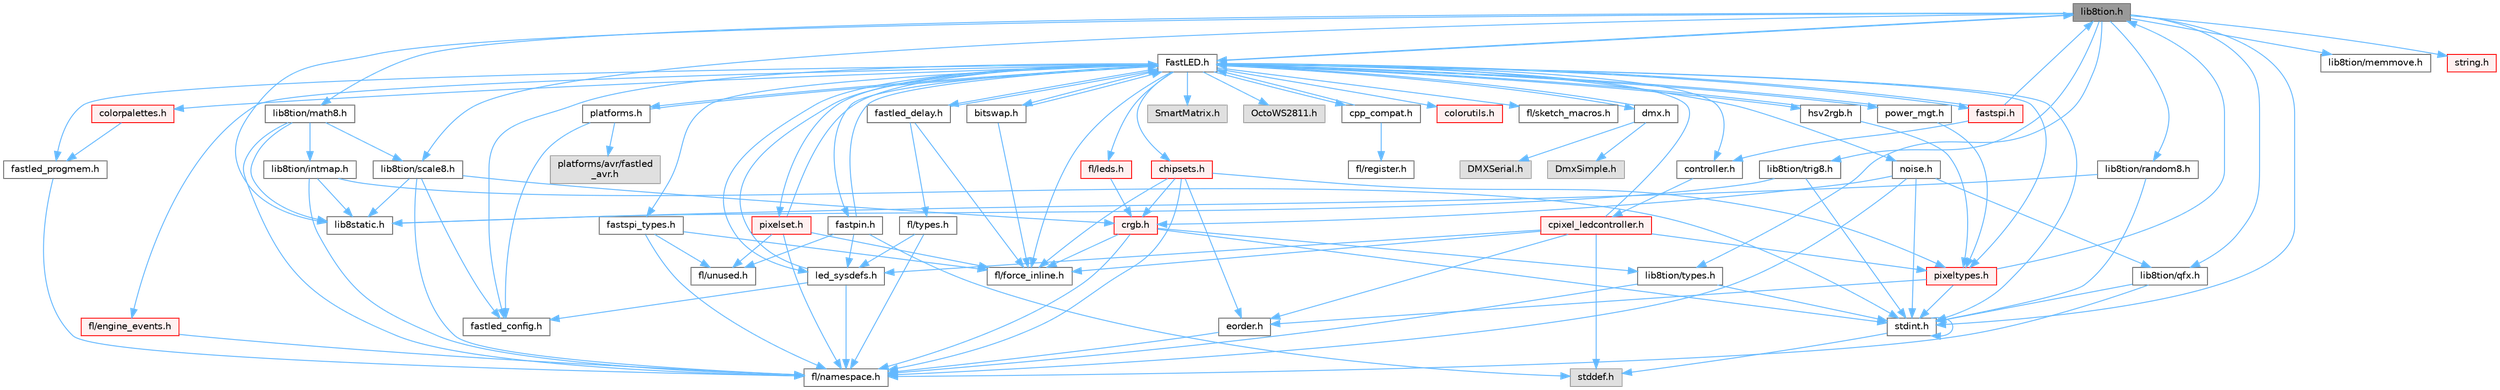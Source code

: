 digraph "lib8tion.h"
{
 // INTERACTIVE_SVG=YES
 // LATEX_PDF_SIZE
  bgcolor="transparent";
  edge [fontname=Helvetica,fontsize=10,labelfontname=Helvetica,labelfontsize=10];
  node [fontname=Helvetica,fontsize=10,shape=box,height=0.2,width=0.4];
  Node1 [id="Node000001",label="lib8tion.h",height=0.2,width=0.4,color="gray40", fillcolor="grey60", style="filled", fontcolor="black",tooltip="Fast, efficient 8-bit math functions specifically designed for high-performance LED programming."];
  Node1 -> Node2 [id="edge1_Node000001_Node000002",color="steelblue1",style="solid",tooltip=" "];
  Node2 [id="Node000002",label="FastLED.h",height=0.2,width=0.4,color="grey40", fillcolor="white", style="filled",URL="$db/d97/_fast_l_e_d_8h.html",tooltip="central include file for FastLED, defines the CFastLED class/object"];
  Node2 -> Node3 [id="edge2_Node000002_Node000003",color="steelblue1",style="solid",tooltip=" "];
  Node3 [id="Node000003",label="stdint.h",height=0.2,width=0.4,color="grey40", fillcolor="white", style="filled",URL="$df/dd8/stdint_8h.html",tooltip=" "];
  Node3 -> Node4 [id="edge3_Node000003_Node000004",color="steelblue1",style="solid",tooltip=" "];
  Node4 [id="Node000004",label="stddef.h",height=0.2,width=0.4,color="grey60", fillcolor="#E0E0E0", style="filled",tooltip=" "];
  Node3 -> Node3 [id="edge4_Node000003_Node000003",color="steelblue1",style="solid",tooltip=" "];
  Node2 -> Node5 [id="edge5_Node000002_Node000005",color="steelblue1",style="solid",tooltip=" "];
  Node5 [id="Node000005",label="SmartMatrix.h",height=0.2,width=0.4,color="grey60", fillcolor="#E0E0E0", style="filled",tooltip=" "];
  Node2 -> Node6 [id="edge6_Node000002_Node000006",color="steelblue1",style="solid",tooltip=" "];
  Node6 [id="Node000006",label="OctoWS2811.h",height=0.2,width=0.4,color="grey60", fillcolor="#E0E0E0", style="filled",tooltip=" "];
  Node2 -> Node7 [id="edge7_Node000002_Node000007",color="steelblue1",style="solid",tooltip=" "];
  Node7 [id="Node000007",label="fl/force_inline.h",height=0.2,width=0.4,color="grey40", fillcolor="white", style="filled",URL="$d4/d64/force__inline_8h.html",tooltip=" "];
  Node2 -> Node8 [id="edge8_Node000002_Node000008",color="steelblue1",style="solid",tooltip=" "];
  Node8 [id="Node000008",label="cpp_compat.h",height=0.2,width=0.4,color="grey40", fillcolor="white", style="filled",URL="$d9/d13/cpp__compat_8h.html",tooltip="Compatibility functions based on C++ version."];
  Node8 -> Node2 [id="edge9_Node000008_Node000002",color="steelblue1",style="solid",tooltip=" "];
  Node8 -> Node9 [id="edge10_Node000008_Node000009",color="steelblue1",style="solid",tooltip=" "];
  Node9 [id="Node000009",label="fl/register.h",height=0.2,width=0.4,color="grey40", fillcolor="white", style="filled",URL="$df/d80/register_8h.html",tooltip=" "];
  Node2 -> Node10 [id="edge11_Node000002_Node000010",color="steelblue1",style="solid",tooltip=" "];
  Node10 [id="Node000010",label="fastled_config.h",height=0.2,width=0.4,color="grey40", fillcolor="white", style="filled",URL="$d5/d11/fastled__config_8h.html",tooltip="Contains definitions that can be used to configure FastLED at compile time."];
  Node2 -> Node11 [id="edge12_Node000002_Node000011",color="steelblue1",style="solid",tooltip=" "];
  Node11 [id="Node000011",label="led_sysdefs.h",height=0.2,width=0.4,color="grey40", fillcolor="white", style="filled",URL="$d9/d3e/led__sysdefs_8h.html",tooltip="Determines which platform system definitions to include."];
  Node11 -> Node2 [id="edge13_Node000011_Node000002",color="steelblue1",style="solid",tooltip=" "];
  Node11 -> Node10 [id="edge14_Node000011_Node000010",color="steelblue1",style="solid",tooltip=" "];
  Node11 -> Node12 [id="edge15_Node000011_Node000012",color="steelblue1",style="solid",tooltip=" "];
  Node12 [id="Node000012",label="fl/namespace.h",height=0.2,width=0.4,color="grey40", fillcolor="white", style="filled",URL="$df/d2a/namespace_8h.html",tooltip="Implements the FastLED namespace macros."];
  Node2 -> Node13 [id="edge16_Node000002_Node000013",color="steelblue1",style="solid",tooltip=" "];
  Node13 [id="Node000013",label="fastled_delay.h",height=0.2,width=0.4,color="grey40", fillcolor="white", style="filled",URL="$d0/da8/fastled__delay_8h.html",tooltip="Utility functions and classes for managing delay cycles."];
  Node13 -> Node2 [id="edge17_Node000013_Node000002",color="steelblue1",style="solid",tooltip=" "];
  Node13 -> Node14 [id="edge18_Node000013_Node000014",color="steelblue1",style="solid",tooltip=" "];
  Node14 [id="Node000014",label="fl/types.h",height=0.2,width=0.4,color="grey40", fillcolor="white", style="filled",URL="$d7/da1/fl_2types_8h.html",tooltip=" "];
  Node14 -> Node12 [id="edge19_Node000014_Node000012",color="steelblue1",style="solid",tooltip=" "];
  Node14 -> Node11 [id="edge20_Node000014_Node000011",color="steelblue1",style="solid",tooltip=" "];
  Node13 -> Node7 [id="edge21_Node000013_Node000007",color="steelblue1",style="solid",tooltip=" "];
  Node2 -> Node15 [id="edge22_Node000002_Node000015",color="steelblue1",style="solid",tooltip=" "];
  Node15 [id="Node000015",label="bitswap.h",height=0.2,width=0.4,color="grey40", fillcolor="white", style="filled",URL="$de/ded/bitswap_8h.html",tooltip="Functions for doing a rotation of bits/bytes used by parallel output."];
  Node15 -> Node2 [id="edge23_Node000015_Node000002",color="steelblue1",style="solid",tooltip=" "];
  Node15 -> Node7 [id="edge24_Node000015_Node000007",color="steelblue1",style="solid",tooltip=" "];
  Node2 -> Node16 [id="edge25_Node000002_Node000016",color="steelblue1",style="solid",tooltip=" "];
  Node16 [id="Node000016",label="controller.h",height=0.2,width=0.4,color="grey40", fillcolor="white", style="filled",URL="$d2/dd9/controller_8h.html",tooltip="deprecated: base definitions used by led controllers for writing out led data"];
  Node16 -> Node17 [id="edge26_Node000016_Node000017",color="steelblue1",style="solid",tooltip=" "];
  Node17 [id="Node000017",label="cpixel_ledcontroller.h",height=0.2,width=0.4,color="red", fillcolor="#FFF0F0", style="filled",URL="$d9/d57/cpixel__ledcontroller_8h.html",tooltip="defines the templated version of the CLEDController class"];
  Node17 -> Node4 [id="edge27_Node000017_Node000004",color="steelblue1",style="solid",tooltip=" "];
  Node17 -> Node2 [id="edge28_Node000017_Node000002",color="steelblue1",style="solid",tooltip=" "];
  Node17 -> Node11 [id="edge29_Node000017_Node000011",color="steelblue1",style="solid",tooltip=" "];
  Node17 -> Node18 [id="edge30_Node000017_Node000018",color="steelblue1",style="solid",tooltip=" "];
  Node18 [id="Node000018",label="pixeltypes.h",height=0.2,width=0.4,color="red", fillcolor="#FFF0F0", style="filled",URL="$d2/dba/pixeltypes_8h.html",tooltip="Includes defintions for RGB and HSV pixels."];
  Node18 -> Node3 [id="edge31_Node000018_Node000003",color="steelblue1",style="solid",tooltip=" "];
  Node18 -> Node1 [id="edge32_Node000018_Node000001",color="steelblue1",style="solid",tooltip=" "];
  Node18 -> Node20 [id="edge33_Node000018_Node000020",color="steelblue1",style="solid",tooltip=" "];
  Node20 [id="Node000020",label="eorder.h",height=0.2,width=0.4,color="grey40", fillcolor="white", style="filled",URL="$db/d07/eorder_8h.html",tooltip="Defines color channel ordering enumerations."];
  Node20 -> Node12 [id="edge34_Node000020_Node000012",color="steelblue1",style="solid",tooltip=" "];
  Node17 -> Node20 [id="edge35_Node000017_Node000020",color="steelblue1",style="solid",tooltip=" "];
  Node17 -> Node7 [id="edge36_Node000017_Node000007",color="steelblue1",style="solid",tooltip=" "];
  Node2 -> Node64 [id="edge37_Node000002_Node000064",color="steelblue1",style="solid",tooltip=" "];
  Node64 [id="Node000064",label="fastpin.h",height=0.2,width=0.4,color="grey40", fillcolor="white", style="filled",URL="$db/d65/fastpin_8h.html",tooltip="Class base definitions for defining fast pin access."];
  Node64 -> Node2 [id="edge38_Node000064_Node000002",color="steelblue1",style="solid",tooltip=" "];
  Node64 -> Node11 [id="edge39_Node000064_Node000011",color="steelblue1",style="solid",tooltip=" "];
  Node64 -> Node4 [id="edge40_Node000064_Node000004",color="steelblue1",style="solid",tooltip=" "];
  Node64 -> Node39 [id="edge41_Node000064_Node000039",color="steelblue1",style="solid",tooltip=" "];
  Node39 [id="Node000039",label="fl/unused.h",height=0.2,width=0.4,color="grey40", fillcolor="white", style="filled",URL="$d8/d4b/unused_8h.html",tooltip=" "];
  Node2 -> Node65 [id="edge42_Node000002_Node000065",color="steelblue1",style="solid",tooltip=" "];
  Node65 [id="Node000065",label="fastspi_types.h",height=0.2,width=0.4,color="grey40", fillcolor="white", style="filled",URL="$d2/ddb/fastspi__types_8h.html",tooltip="Data types and constants used by SPI interfaces."];
  Node65 -> Node7 [id="edge43_Node000065_Node000007",color="steelblue1",style="solid",tooltip=" "];
  Node65 -> Node12 [id="edge44_Node000065_Node000012",color="steelblue1",style="solid",tooltip=" "];
  Node65 -> Node39 [id="edge45_Node000065_Node000039",color="steelblue1",style="solid",tooltip=" "];
  Node2 -> Node66 [id="edge46_Node000002_Node000066",color="steelblue1",style="solid",tooltip=" "];
  Node66 [id="Node000066",label="dmx.h",height=0.2,width=0.4,color="grey40", fillcolor="white", style="filled",URL="$d3/de1/dmx_8h.html",tooltip="Defines the DMX512-based LED controllers."];
  Node66 -> Node2 [id="edge47_Node000066_Node000002",color="steelblue1",style="solid",tooltip=" "];
  Node66 -> Node67 [id="edge48_Node000066_Node000067",color="steelblue1",style="solid",tooltip=" "];
  Node67 [id="Node000067",label="DmxSimple.h",height=0.2,width=0.4,color="grey60", fillcolor="#E0E0E0", style="filled",tooltip=" "];
  Node66 -> Node68 [id="edge49_Node000066_Node000068",color="steelblue1",style="solid",tooltip=" "];
  Node68 [id="Node000068",label="DMXSerial.h",height=0.2,width=0.4,color="grey60", fillcolor="#E0E0E0", style="filled",tooltip=" "];
  Node2 -> Node69 [id="edge50_Node000002_Node000069",color="steelblue1",style="solid",tooltip=" "];
  Node69 [id="Node000069",label="platforms.h",height=0.2,width=0.4,color="grey40", fillcolor="white", style="filled",URL="$da/dc9/platforms_8h.html",tooltip="Determines which platforms headers to include."];
  Node69 -> Node2 [id="edge51_Node000069_Node000002",color="steelblue1",style="solid",tooltip=" "];
  Node69 -> Node10 [id="edge52_Node000069_Node000010",color="steelblue1",style="solid",tooltip=" "];
  Node69 -> Node70 [id="edge53_Node000069_Node000070",color="steelblue1",style="solid",tooltip=" "];
  Node70 [id="Node000070",label="platforms/avr/fastled\l_avr.h",height=0.2,width=0.4,color="grey60", fillcolor="#E0E0E0", style="filled",tooltip=" "];
  Node2 -> Node71 [id="edge54_Node000002_Node000071",color="steelblue1",style="solid",tooltip=" "];
  Node71 [id="Node000071",label="fastled_progmem.h",height=0.2,width=0.4,color="grey40", fillcolor="white", style="filled",URL="$df/dab/fastled__progmem_8h.html",tooltip="Wrapper definitions to allow seamless use of PROGMEM in environments that have it."];
  Node71 -> Node12 [id="edge55_Node000071_Node000012",color="steelblue1",style="solid",tooltip=" "];
  Node2 -> Node1 [id="edge56_Node000002_Node000001",color="steelblue1",style="solid",tooltip=" "];
  Node2 -> Node18 [id="edge57_Node000002_Node000018",color="steelblue1",style="solid",tooltip=" "];
  Node2 -> Node72 [id="edge58_Node000002_Node000072",color="steelblue1",style="solid",tooltip=" "];
  Node72 [id="Node000072",label="hsv2rgb.h",height=0.2,width=0.4,color="grey40", fillcolor="white", style="filled",URL="$de/d9a/hsv2rgb_8h.html",tooltip="Functions to convert from the HSV colorspace to the RGB colorspace."];
  Node72 -> Node2 [id="edge59_Node000072_Node000002",color="steelblue1",style="solid",tooltip=" "];
  Node72 -> Node18 [id="edge60_Node000072_Node000018",color="steelblue1",style="solid",tooltip=" "];
  Node2 -> Node73 [id="edge61_Node000002_Node000073",color="steelblue1",style="solid",tooltip=" "];
  Node73 [id="Node000073",label="colorutils.h",height=0.2,width=0.4,color="red", fillcolor="#FFF0F0", style="filled",URL="$d1/dfb/colorutils_8h.html",tooltip=" "];
  Node2 -> Node79 [id="edge62_Node000002_Node000079",color="steelblue1",style="solid",tooltip=" "];
  Node79 [id="Node000079",label="pixelset.h",height=0.2,width=0.4,color="red", fillcolor="#FFF0F0", style="filled",URL="$d4/d46/pixelset_8h.html",tooltip="Declares classes for managing logical groups of LEDs."];
  Node79 -> Node7 [id="edge63_Node000079_Node000007",color="steelblue1",style="solid",tooltip=" "];
  Node79 -> Node12 [id="edge64_Node000079_Node000012",color="steelblue1",style="solid",tooltip=" "];
  Node79 -> Node39 [id="edge65_Node000079_Node000039",color="steelblue1",style="solid",tooltip=" "];
  Node79 -> Node2 [id="edge66_Node000079_Node000002",color="steelblue1",style="solid",tooltip=" "];
  Node2 -> Node80 [id="edge67_Node000002_Node000080",color="steelblue1",style="solid",tooltip=" "];
  Node80 [id="Node000080",label="colorpalettes.h",height=0.2,width=0.4,color="red", fillcolor="#FFF0F0", style="filled",URL="$dc/dcc/colorpalettes_8h.html",tooltip="Declarations for the predefined color palettes supplied by FastLED."];
  Node80 -> Node71 [id="edge68_Node000080_Node000071",color="steelblue1",style="solid",tooltip=" "];
  Node2 -> Node81 [id="edge69_Node000002_Node000081",color="steelblue1",style="solid",tooltip=" "];
  Node81 [id="Node000081",label="noise.h",height=0.2,width=0.4,color="grey40", fillcolor="white", style="filled",URL="$d1/d31/noise_8h.html",tooltip="Functions to generate and fill arrays with noise."];
  Node81 -> Node3 [id="edge70_Node000081_Node000003",color="steelblue1",style="solid",tooltip=" "];
  Node81 -> Node23 [id="edge71_Node000081_Node000023",color="steelblue1",style="solid",tooltip=" "];
  Node23 [id="Node000023",label="crgb.h",height=0.2,width=0.4,color="red", fillcolor="#FFF0F0", style="filled",URL="$db/dd1/crgb_8h.html",tooltip="Defines the red, green, and blue (RGB) pixel struct."];
  Node23 -> Node3 [id="edge72_Node000023_Node000003",color="steelblue1",style="solid",tooltip=" "];
  Node23 -> Node12 [id="edge73_Node000023_Node000012",color="steelblue1",style="solid",tooltip=" "];
  Node23 -> Node24 [id="edge74_Node000023_Node000024",color="steelblue1",style="solid",tooltip=" "];
  Node24 [id="Node000024",label="lib8tion/types.h",height=0.2,width=0.4,color="grey40", fillcolor="white", style="filled",URL="$d9/ddf/lib8tion_2types_8h.html",tooltip="Defines fractional types used for lib8tion functions."];
  Node24 -> Node3 [id="edge75_Node000024_Node000003",color="steelblue1",style="solid",tooltip=" "];
  Node24 -> Node12 [id="edge76_Node000024_Node000012",color="steelblue1",style="solid",tooltip=" "];
  Node23 -> Node7 [id="edge77_Node000023_Node000007",color="steelblue1",style="solid",tooltip=" "];
  Node81 -> Node12 [id="edge78_Node000081_Node000012",color="steelblue1",style="solid",tooltip=" "];
  Node81 -> Node82 [id="edge79_Node000081_Node000082",color="steelblue1",style="solid",tooltip=" "];
  Node82 [id="Node000082",label="lib8tion/qfx.h",height=0.2,width=0.4,color="grey40", fillcolor="white", style="filled",URL="$d2/d19/qfx_8h.html",tooltip=" "];
  Node82 -> Node3 [id="edge80_Node000082_Node000003",color="steelblue1",style="solid",tooltip=" "];
  Node82 -> Node12 [id="edge81_Node000082_Node000012",color="steelblue1",style="solid",tooltip=" "];
  Node2 -> Node83 [id="edge82_Node000002_Node000083",color="steelblue1",style="solid",tooltip=" "];
  Node83 [id="Node000083",label="power_mgt.h",height=0.2,width=0.4,color="grey40", fillcolor="white", style="filled",URL="$dc/d5b/power__mgt_8h.html",tooltip="Functions to limit the power used by FastLED."];
  Node83 -> Node2 [id="edge83_Node000083_Node000002",color="steelblue1",style="solid",tooltip=" "];
  Node83 -> Node18 [id="edge84_Node000083_Node000018",color="steelblue1",style="solid",tooltip=" "];
  Node2 -> Node84 [id="edge85_Node000002_Node000084",color="steelblue1",style="solid",tooltip=" "];
  Node84 [id="Node000084",label="fastspi.h",height=0.2,width=0.4,color="red", fillcolor="#FFF0F0", style="filled",URL="$d6/ddc/fastspi_8h.html",tooltip="Serial peripheral interface (SPI) definitions per platform."];
  Node84 -> Node2 [id="edge86_Node000084_Node000002",color="steelblue1",style="solid",tooltip=" "];
  Node84 -> Node16 [id="edge87_Node000084_Node000016",color="steelblue1",style="solid",tooltip=" "];
  Node84 -> Node1 [id="edge88_Node000084_Node000001",color="steelblue1",style="solid",tooltip=" "];
  Node2 -> Node86 [id="edge89_Node000002_Node000086",color="steelblue1",style="solid",tooltip=" "];
  Node86 [id="Node000086",label="chipsets.h",height=0.2,width=0.4,color="red", fillcolor="#FFF0F0", style="filled",URL="$db/d66/chipsets_8h.html",tooltip="Contains the bulk of the definitions for the various LED chipsets supported."];
  Node86 -> Node18 [id="edge90_Node000086_Node000018",color="steelblue1",style="solid",tooltip=" "];
  Node86 -> Node7 [id="edge91_Node000086_Node000007",color="steelblue1",style="solid",tooltip=" "];
  Node86 -> Node23 [id="edge92_Node000086_Node000023",color="steelblue1",style="solid",tooltip=" "];
  Node86 -> Node20 [id="edge93_Node000086_Node000020",color="steelblue1",style="solid",tooltip=" "];
  Node86 -> Node12 [id="edge94_Node000086_Node000012",color="steelblue1",style="solid",tooltip=" "];
  Node2 -> Node53 [id="edge95_Node000002_Node000053",color="steelblue1",style="solid",tooltip=" "];
  Node53 [id="Node000053",label="fl/engine_events.h",height=0.2,width=0.4,color="red", fillcolor="#FFF0F0", style="filled",URL="$db/dc0/engine__events_8h.html",tooltip=" "];
  Node53 -> Node12 [id="edge96_Node000053_Node000012",color="steelblue1",style="solid",tooltip=" "];
  Node2 -> Node87 [id="edge97_Node000002_Node000087",color="steelblue1",style="solid",tooltip=" "];
  Node87 [id="Node000087",label="fl/leds.h",height=0.2,width=0.4,color="red", fillcolor="#FFF0F0", style="filled",URL="$da/d78/leds_8h.html",tooltip=" "];
  Node87 -> Node23 [id="edge98_Node000087_Node000023",color="steelblue1",style="solid",tooltip=" "];
  Node2 -> Node88 [id="edge99_Node000002_Node000088",color="steelblue1",style="solid",tooltip=" "];
  Node88 [id="Node000088",label="fl/sketch_macros.h",height=0.2,width=0.4,color="grey40", fillcolor="white", style="filled",URL="$d1/dbc/sketch__macros_8h.html",tooltip=" "];
  Node1 -> Node24 [id="edge100_Node000001_Node000024",color="steelblue1",style="solid",tooltip=" "];
  Node1 -> Node3 [id="edge101_Node000001_Node000003",color="steelblue1",style="solid",tooltip=" "];
  Node1 -> Node46 [id="edge102_Node000001_Node000046",color="steelblue1",style="solid",tooltip=" "];
  Node46 [id="Node000046",label="lib8static.h",height=0.2,width=0.4,color="grey40", fillcolor="white", style="filled",URL="$d4/d7a/lib8static_8h.html",tooltip="Defines static inlining macros for lib8tion functions."];
  Node1 -> Node82 [id="edge103_Node000001_Node000082",color="steelblue1",style="solid",tooltip=" "];
  Node1 -> Node78 [id="edge104_Node000001_Node000078",color="steelblue1",style="solid",tooltip=" "];
  Node78 [id="Node000078",label="lib8tion/memmove.h",height=0.2,width=0.4,color="grey40", fillcolor="white", style="filled",URL="$d9/d72/memmove_8h.html",tooltip=" "];
  Node1 -> Node28 [id="edge105_Node000001_Node000028",color="steelblue1",style="solid",tooltip=" "];
  Node28 [id="Node000028",label="string.h",height=0.2,width=0.4,color="red", fillcolor="#FFF0F0", style="filled",URL="$da/d66/string_8h.html",tooltip=" "];
  Node1 -> Node89 [id="edge106_Node000001_Node000089",color="steelblue1",style="solid",tooltip=" "];
  Node89 [id="Node000089",label="lib8tion/math8.h",height=0.2,width=0.4,color="grey40", fillcolor="white", style="filled",URL="$d5/dd1/math8_8h.html",tooltip="Fast, efficient 8-bit math functions specifically designed for high-performance LED programming."];
  Node89 -> Node49 [id="edge107_Node000089_Node000049",color="steelblue1",style="solid",tooltip=" "];
  Node49 [id="Node000049",label="lib8tion/scale8.h",height=0.2,width=0.4,color="grey40", fillcolor="white", style="filled",URL="$db/d91/scale8_8h.html",tooltip="Fast, efficient 8-bit scaling functions specifically designed for high-performance LED programming."];
  Node49 -> Node46 [id="edge108_Node000049_Node000046",color="steelblue1",style="solid",tooltip=" "];
  Node49 -> Node23 [id="edge109_Node000049_Node000023",color="steelblue1",style="solid",tooltip=" "];
  Node49 -> Node12 [id="edge110_Node000049_Node000012",color="steelblue1",style="solid",tooltip=" "];
  Node49 -> Node10 [id="edge111_Node000049_Node000010",color="steelblue1",style="solid",tooltip=" "];
  Node89 -> Node46 [id="edge112_Node000089_Node000046",color="steelblue1",style="solid",tooltip=" "];
  Node89 -> Node45 [id="edge113_Node000089_Node000045",color="steelblue1",style="solid",tooltip=" "];
  Node45 [id="Node000045",label="lib8tion/intmap.h",height=0.2,width=0.4,color="grey40", fillcolor="white", style="filled",URL="$d8/d54/intmap_8h.html",tooltip="Defines integer mapping functions."];
  Node45 -> Node12 [id="edge114_Node000045_Node000012",color="steelblue1",style="solid",tooltip=" "];
  Node45 -> Node46 [id="edge115_Node000045_Node000046",color="steelblue1",style="solid",tooltip=" "];
  Node45 -> Node3 [id="edge116_Node000045_Node000003",color="steelblue1",style="solid",tooltip=" "];
  Node89 -> Node12 [id="edge117_Node000089_Node000012",color="steelblue1",style="solid",tooltip=" "];
  Node1 -> Node49 [id="edge118_Node000001_Node000049",color="steelblue1",style="solid",tooltip=" "];
  Node1 -> Node90 [id="edge119_Node000001_Node000090",color="steelblue1",style="solid",tooltip=" "];
  Node90 [id="Node000090",label="lib8tion/random8.h",height=0.2,width=0.4,color="grey40", fillcolor="white", style="filled",URL="$d9/dfa/random8_8h.html",tooltip="Fast, efficient random number generators specifically designed for high-performance LED programming."];
  Node90 -> Node3 [id="edge120_Node000090_Node000003",color="steelblue1",style="solid",tooltip=" "];
  Node90 -> Node46 [id="edge121_Node000090_Node000046",color="steelblue1",style="solid",tooltip=" "];
  Node1 -> Node91 [id="edge122_Node000001_Node000091",color="steelblue1",style="solid",tooltip=" "];
  Node91 [id="Node000091",label="lib8tion/trig8.h",height=0.2,width=0.4,color="grey40", fillcolor="white", style="filled",URL="$d3/db9/trig8_8h.html",tooltip="Fast, efficient 8-bit trigonometry functions specifically designed for high-performance LED programmi..."];
  Node91 -> Node3 [id="edge123_Node000091_Node000003",color="steelblue1",style="solid",tooltip=" "];
  Node91 -> Node46 [id="edge124_Node000091_Node000046",color="steelblue1",style="solid",tooltip=" "];
}
